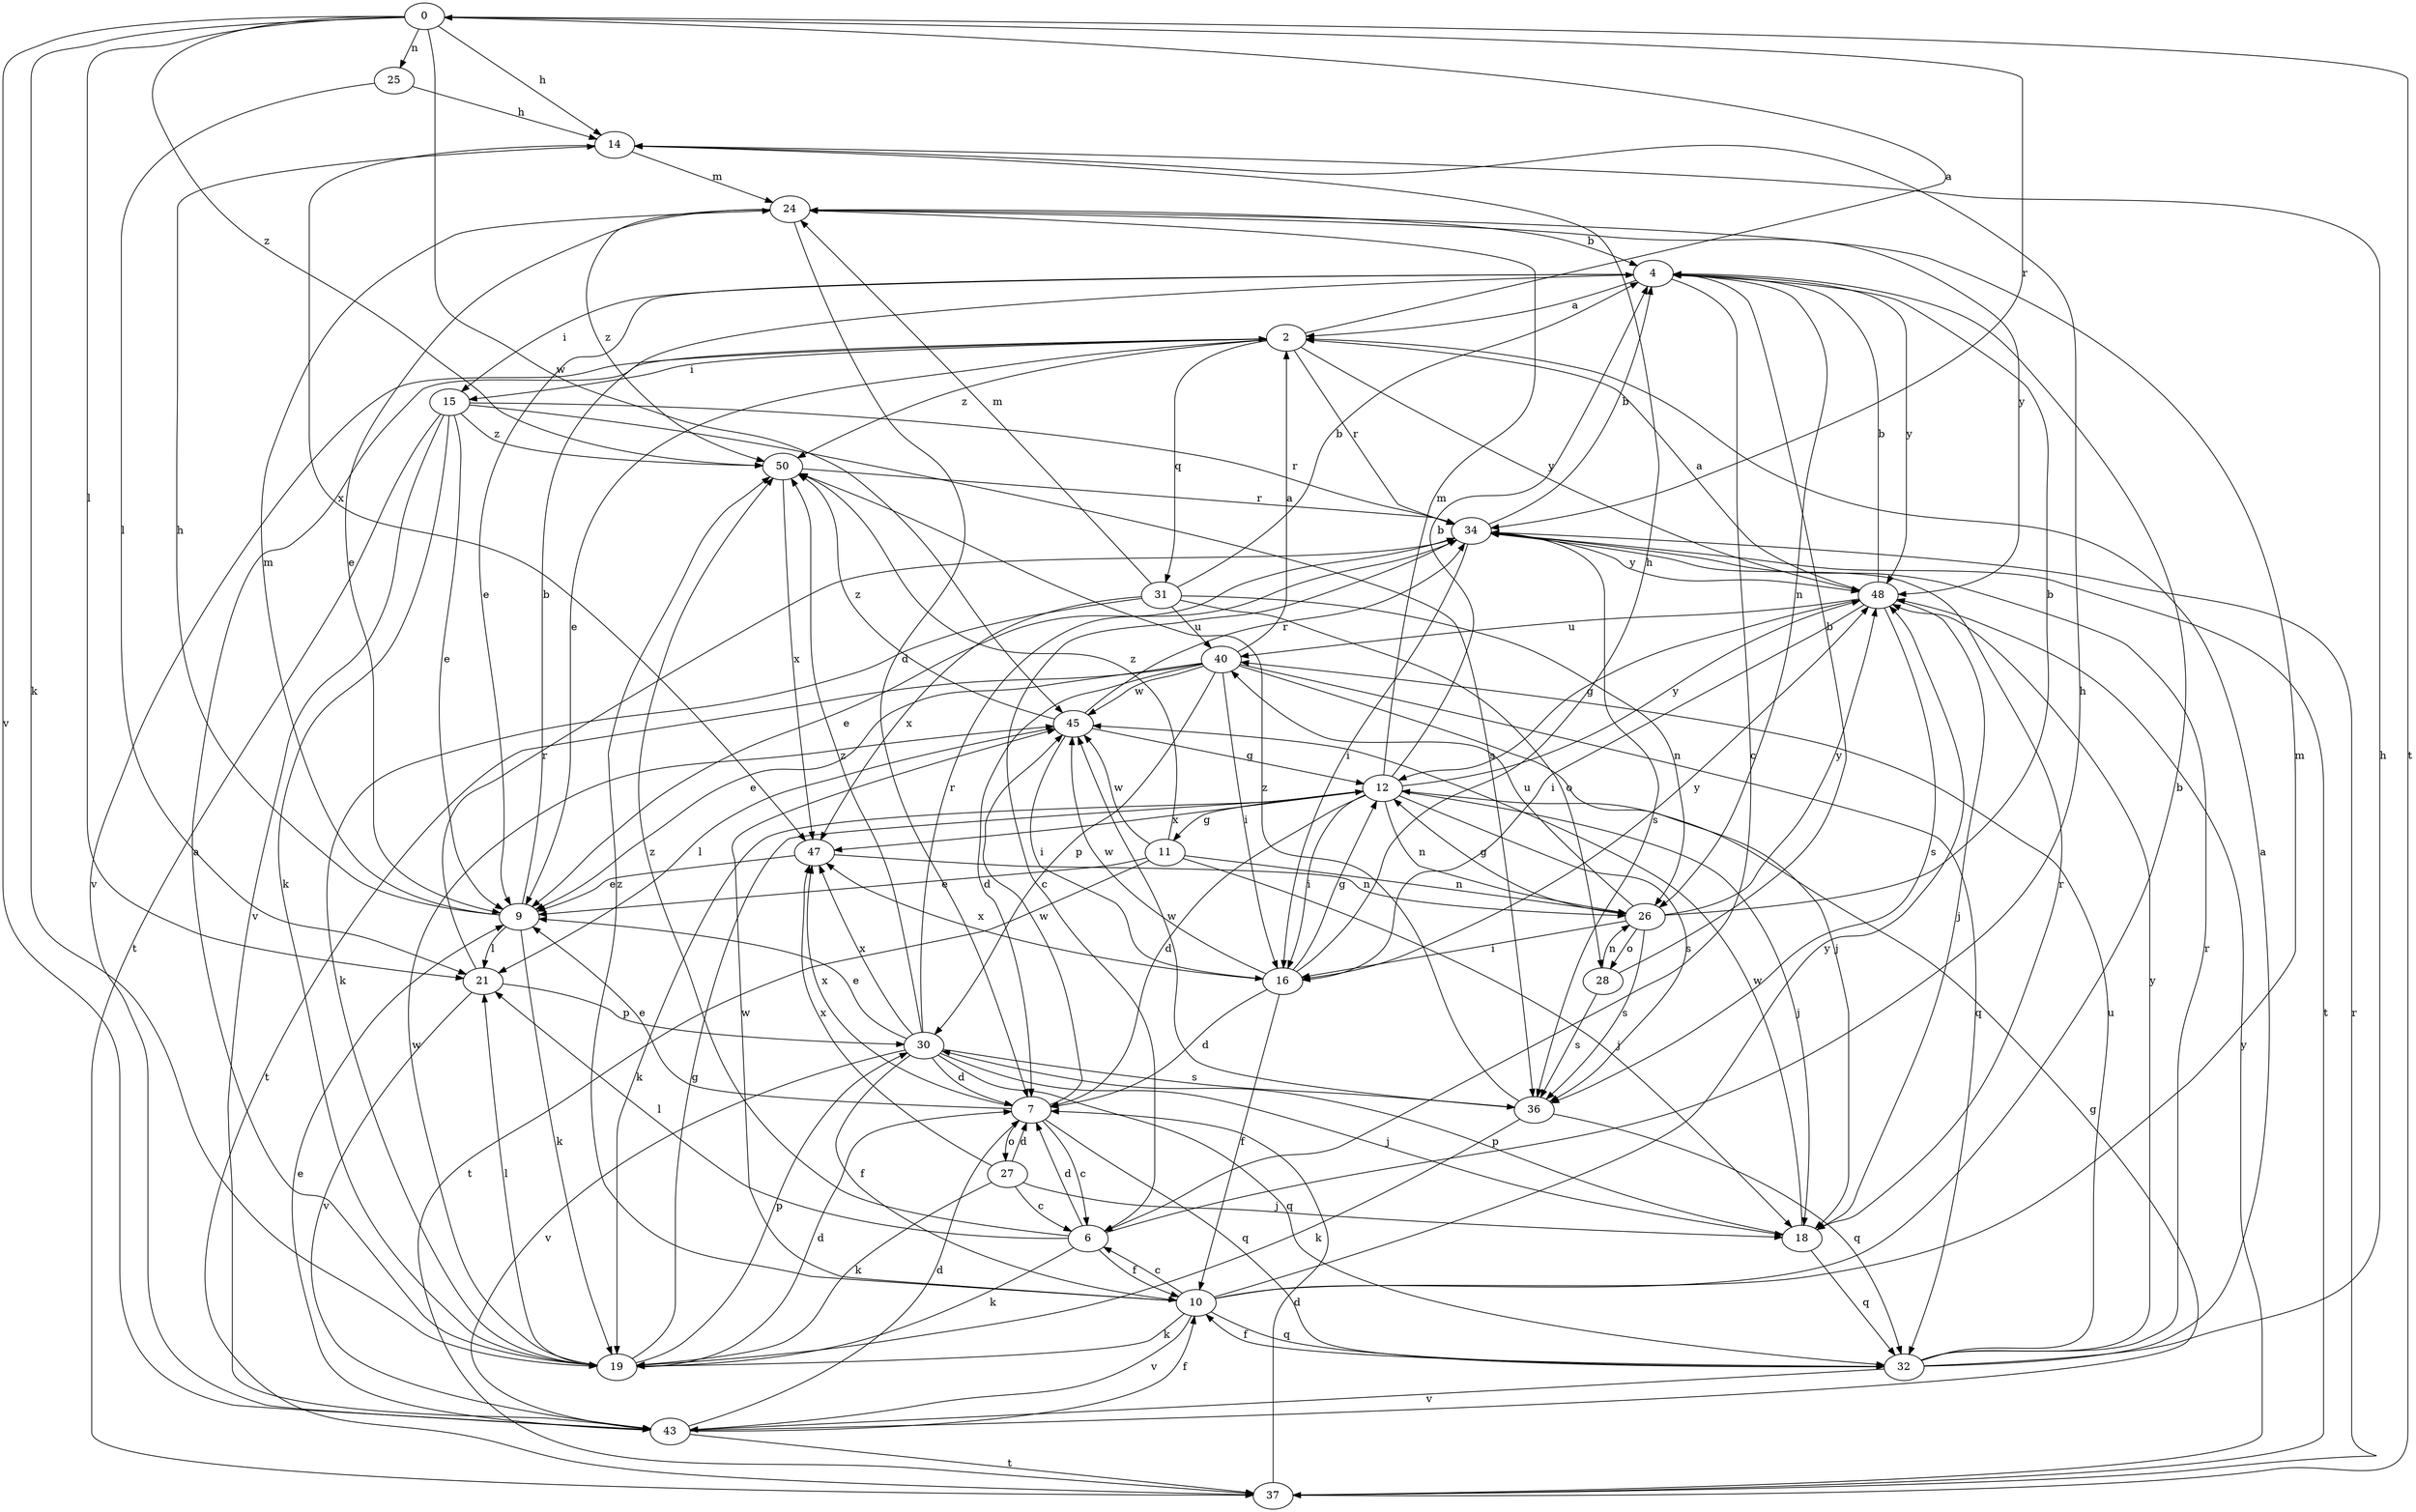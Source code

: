 strict digraph  {
0;
2;
4;
6;
7;
9;
10;
11;
12;
14;
15;
16;
18;
19;
21;
24;
25;
26;
27;
28;
30;
31;
32;
34;
36;
37;
40;
43;
45;
47;
48;
50;
0 -> 14  [label=h];
0 -> 19  [label=k];
0 -> 21  [label=l];
0 -> 25  [label=n];
0 -> 34  [label=r];
0 -> 37  [label=t];
0 -> 43  [label=v];
0 -> 45  [label=w];
0 -> 50  [label=z];
2 -> 0  [label=a];
2 -> 9  [label=e];
2 -> 15  [label=i];
2 -> 31  [label=q];
2 -> 34  [label=r];
2 -> 43  [label=v];
2 -> 48  [label=y];
2 -> 50  [label=z];
4 -> 2  [label=a];
4 -> 6  [label=c];
4 -> 9  [label=e];
4 -> 15  [label=i];
4 -> 26  [label=n];
4 -> 48  [label=y];
6 -> 7  [label=d];
6 -> 10  [label=f];
6 -> 14  [label=h];
6 -> 19  [label=k];
6 -> 21  [label=l];
6 -> 50  [label=z];
7 -> 6  [label=c];
7 -> 9  [label=e];
7 -> 27  [label=o];
7 -> 32  [label=q];
7 -> 45  [label=w];
7 -> 47  [label=x];
9 -> 4  [label=b];
9 -> 14  [label=h];
9 -> 19  [label=k];
9 -> 21  [label=l];
9 -> 24  [label=m];
10 -> 4  [label=b];
10 -> 6  [label=c];
10 -> 19  [label=k];
10 -> 24  [label=m];
10 -> 32  [label=q];
10 -> 43  [label=v];
10 -> 45  [label=w];
10 -> 48  [label=y];
10 -> 50  [label=z];
11 -> 9  [label=e];
11 -> 18  [label=j];
11 -> 26  [label=n];
11 -> 37  [label=t];
11 -> 45  [label=w];
11 -> 50  [label=z];
12 -> 4  [label=b];
12 -> 7  [label=d];
12 -> 11  [label=g];
12 -> 16  [label=i];
12 -> 18  [label=j];
12 -> 19  [label=k];
12 -> 24  [label=m];
12 -> 26  [label=n];
12 -> 36  [label=s];
12 -> 47  [label=x];
12 -> 48  [label=y];
14 -> 24  [label=m];
14 -> 47  [label=x];
15 -> 9  [label=e];
15 -> 19  [label=k];
15 -> 34  [label=r];
15 -> 36  [label=s];
15 -> 37  [label=t];
15 -> 43  [label=v];
15 -> 50  [label=z];
16 -> 7  [label=d];
16 -> 10  [label=f];
16 -> 12  [label=g];
16 -> 14  [label=h];
16 -> 45  [label=w];
16 -> 47  [label=x];
16 -> 48  [label=y];
18 -> 30  [label=p];
18 -> 32  [label=q];
18 -> 34  [label=r];
18 -> 45  [label=w];
19 -> 2  [label=a];
19 -> 7  [label=d];
19 -> 12  [label=g];
19 -> 21  [label=l];
19 -> 30  [label=p];
19 -> 45  [label=w];
21 -> 30  [label=p];
21 -> 34  [label=r];
21 -> 43  [label=v];
24 -> 4  [label=b];
24 -> 7  [label=d];
24 -> 9  [label=e];
24 -> 48  [label=y];
24 -> 50  [label=z];
25 -> 14  [label=h];
25 -> 21  [label=l];
26 -> 4  [label=b];
26 -> 12  [label=g];
26 -> 16  [label=i];
26 -> 28  [label=o];
26 -> 36  [label=s];
26 -> 40  [label=u];
26 -> 48  [label=y];
27 -> 6  [label=c];
27 -> 7  [label=d];
27 -> 18  [label=j];
27 -> 19  [label=k];
27 -> 47  [label=x];
28 -> 4  [label=b];
28 -> 26  [label=n];
28 -> 36  [label=s];
30 -> 7  [label=d];
30 -> 9  [label=e];
30 -> 10  [label=f];
30 -> 18  [label=j];
30 -> 32  [label=q];
30 -> 34  [label=r];
30 -> 36  [label=s];
30 -> 43  [label=v];
30 -> 47  [label=x];
30 -> 50  [label=z];
31 -> 4  [label=b];
31 -> 19  [label=k];
31 -> 24  [label=m];
31 -> 26  [label=n];
31 -> 28  [label=o];
31 -> 40  [label=u];
31 -> 47  [label=x];
32 -> 2  [label=a];
32 -> 10  [label=f];
32 -> 14  [label=h];
32 -> 34  [label=r];
32 -> 40  [label=u];
32 -> 43  [label=v];
32 -> 48  [label=y];
34 -> 4  [label=b];
34 -> 6  [label=c];
34 -> 9  [label=e];
34 -> 16  [label=i];
34 -> 36  [label=s];
34 -> 37  [label=t];
34 -> 48  [label=y];
36 -> 19  [label=k];
36 -> 32  [label=q];
36 -> 45  [label=w];
36 -> 50  [label=z];
37 -> 7  [label=d];
37 -> 34  [label=r];
37 -> 48  [label=y];
40 -> 2  [label=a];
40 -> 7  [label=d];
40 -> 9  [label=e];
40 -> 16  [label=i];
40 -> 18  [label=j];
40 -> 30  [label=p];
40 -> 32  [label=q];
40 -> 37  [label=t];
40 -> 45  [label=w];
43 -> 7  [label=d];
43 -> 9  [label=e];
43 -> 10  [label=f];
43 -> 12  [label=g];
43 -> 37  [label=t];
45 -> 12  [label=g];
45 -> 16  [label=i];
45 -> 21  [label=l];
45 -> 34  [label=r];
45 -> 50  [label=z];
47 -> 9  [label=e];
47 -> 26  [label=n];
48 -> 2  [label=a];
48 -> 4  [label=b];
48 -> 12  [label=g];
48 -> 16  [label=i];
48 -> 18  [label=j];
48 -> 36  [label=s];
48 -> 40  [label=u];
50 -> 34  [label=r];
50 -> 47  [label=x];
}
